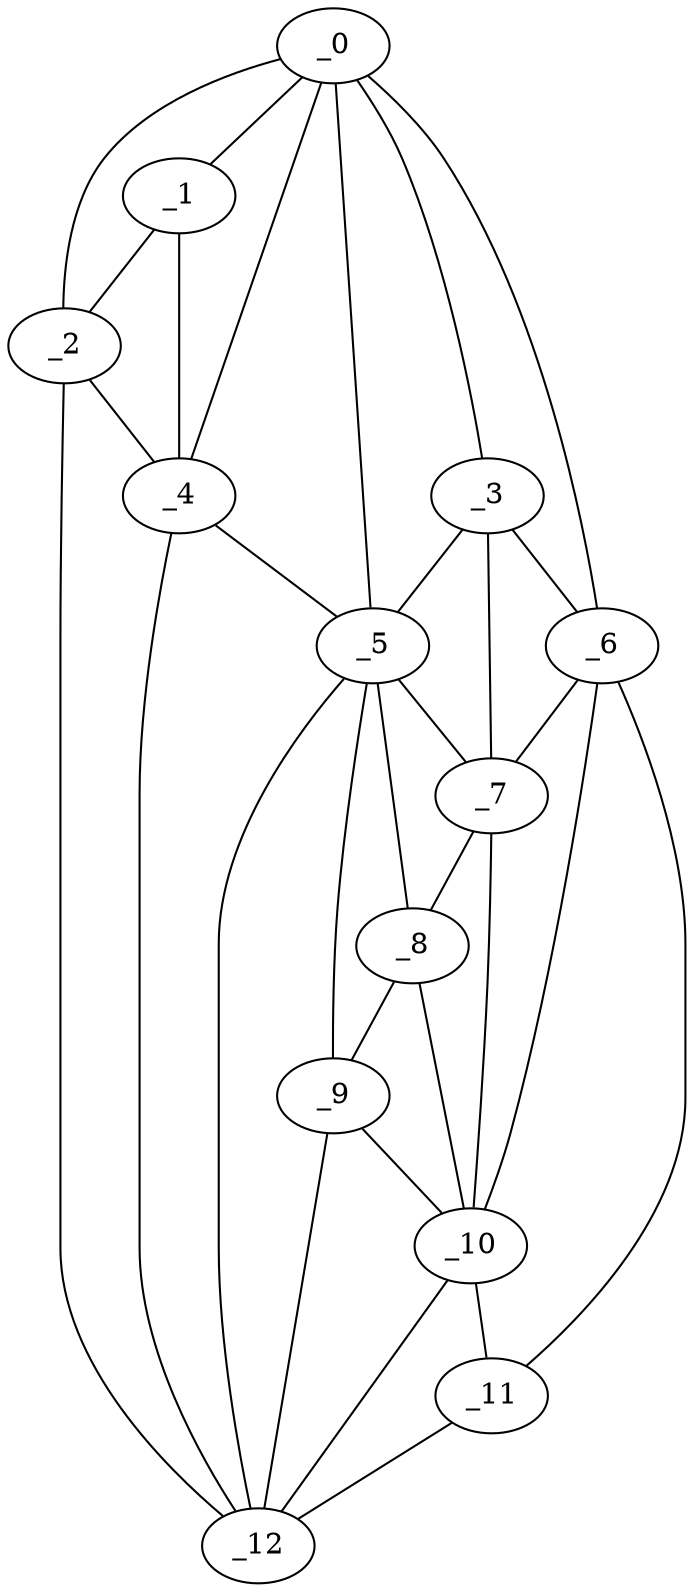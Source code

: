 graph "obj50__315.gxl" {
	_0	 [x=47,
		y=39];
	_1	 [x=71,
		y=16];
	_0 -- _1	 [valence=2];
	_2	 [x=73,
		y=10];
	_0 -- _2	 [valence=1];
	_3	 [x=79,
		y=89];
	_0 -- _3	 [valence=2];
	_4	 [x=82,
		y=38];
	_0 -- _4	 [valence=2];
	_5	 [x=83,
		y=79];
	_0 -- _5	 [valence=2];
	_6	 [x=83,
		y=97];
	_0 -- _6	 [valence=1];
	_1 -- _2	 [valence=1];
	_1 -- _4	 [valence=2];
	_2 -- _4	 [valence=2];
	_12	 [x=99,
		y=65];
	_2 -- _12	 [valence=1];
	_3 -- _5	 [valence=2];
	_3 -- _6	 [valence=2];
	_7	 [x=89,
		y=85];
	_3 -- _7	 [valence=2];
	_4 -- _5	 [valence=2];
	_4 -- _12	 [valence=1];
	_5 -- _7	 [valence=2];
	_8	 [x=94,
		y=84];
	_5 -- _8	 [valence=2];
	_9	 [x=96,
		y=73];
	_5 -- _9	 [valence=2];
	_5 -- _12	 [valence=1];
	_6 -- _7	 [valence=2];
	_10	 [x=96,
		y=94];
	_6 -- _10	 [valence=2];
	_11	 [x=98,
		y=116];
	_6 -- _11	 [valence=1];
	_7 -- _8	 [valence=1];
	_7 -- _10	 [valence=2];
	_8 -- _9	 [valence=1];
	_8 -- _10	 [valence=2];
	_9 -- _10	 [valence=1];
	_9 -- _12	 [valence=2];
	_10 -- _11	 [valence=2];
	_10 -- _12	 [valence=1];
	_11 -- _12	 [valence=1];
}
